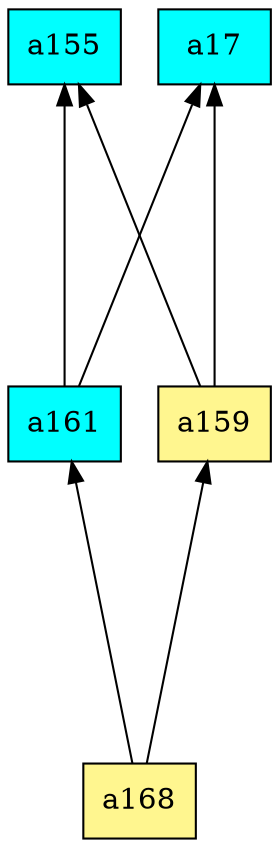 digraph G {
rankdir=BT;ranksep="2.0";
"a155" [shape=record,fillcolor=cyan,style=filled,label="{a155}"];
"a17" [shape=record,fillcolor=cyan,style=filled,label="{a17}"];
"a161" [shape=record,fillcolor=cyan,style=filled,label="{a161}"];
"a159" [shape=record,fillcolor=khaki1,style=filled,label="{a159}"];
"a168" [shape=record,fillcolor=khaki1,style=filled,label="{a168}"];
"a161" -> "a155"
"a161" -> "a17"
"a159" -> "a155"
"a159" -> "a17"
"a168" -> "a159"
"a168" -> "a161"
}